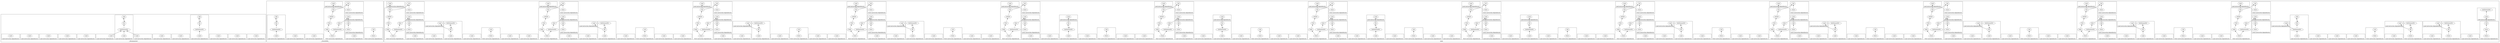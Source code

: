 strict digraph {
rankdir=BT
subgraph {
subgraph {
_Z9summarizev_2 [label="Load" comment="  %0 = load i32, ptr @iterations, align 4, !dbg !422, !tbaa !423"]
_Z9summarizev_2 -> {
}
cluster=true
label="Load instruction dependencies"
}
subgraph {
_Z9summarizev_8 [label="Load" comment="  %1 = load i32, ptr @current_test, align 4, !dbg !430, !tbaa !423"]
_Z9summarizev_8 -> {
}
cluster=true
label="Load instruction dependencies"
}
subgraph {
_Z9summarizev_16 [label="Load" comment="  %2 = load i32, ptr @current_test, align 4, !dbg !435, !tbaa !423"]
_Z9summarizev_16 -> {
}
cluster=true
label="Load instruction dependencies"
}
subgraph {
_Z9summarizev_22 [label="Load" comment="  %3 = load double, ptr %arrayidx, align 8, !dbg !440, !tbaa !441"]
_Z9summarizev_22 -> {
_Z9summarizev_21
}
_Z9summarizev_21 [label="GetElementPtr" comment="  %arrayidx = getelementptr inbounds [20 x double], ptr @result_times, i64 0, i64 %indvars.iv, !dbg !440"]
_Z9summarizev_21 -> {
_Z9summarizev_19
}
_Z9summarizev_19 [label="Phi" comment="  %indvars.iv = phi i64 [ %indvars.iv.next, %for.body ], [ 0, %entry ]"]
_Z9summarizev_19 -> {
_Z9summarizev_31
}
_Z9summarizev_31 [label="Add" comment="  %indvars.iv.next = add nuw nsw i64 %indvars.iv, 1, !dbg !446"]
_Z9summarizev_31 -> {
_Z9summarizev_19
}
_Z9summarizev_19 [label="Phi" comment="  %indvars.iv = phi i64 [ %indvars.iv.next, %for.body ], [ 0, %entry ]"]
_Z9summarizev_19 -> {
// Cycle
}
cluster=true
label="Load instruction dependencies"
}
subgraph {
_Z9summarizev_26 [label="Load" comment="  %4 = load double, ptr @result_times, align 16, !dbg !444, !tbaa !441"]
_Z9summarizev_26 -> {
}
cluster=true
label="Load instruction dependencies"
}
subgraph {
_Z9summarizev_33 [label="Load" comment="  %6 = load i32, ptr @current_test, align 4, !dbg !430, !tbaa !423"]
_Z9summarizev_33 -> {
}
cluster=true
label="Load instruction dependencies"
}
subgraph {
_Z9summarizev_48 [label="Load" comment="  %8 = load double, ptr %arrayidx16, align 8, !dbg !451, !tbaa !441"]
_Z9summarizev_48 -> {
_Z9summarizev_47
}
_Z9summarizev_47 [label="GetElementPtr" comment="  %arrayidx16 = getelementptr inbounds [20 x double], ptr @result_times, i64 0, i64 %indvars.iv86, !dbg !451"]
_Z9summarizev_47 -> {
_Z9summarizev_37
}
_Z9summarizev_37 [label="Phi" comment="  %indvars.iv86 = phi i64 [ %indvars.iv.next87, %for.body14 ], [ 0, %for.cond12.preheader ]"]
_Z9summarizev_37 -> {
_Z9summarizev_65
}
_Z9summarizev_65 [label="Add" comment="  %indvars.iv.next87 = add nuw nsw i64 %indvars.iv86, 1, !dbg !465"]
_Z9summarizev_65 -> {
_Z9summarizev_37
}
_Z9summarizev_37 [label="Phi" comment="  %indvars.iv86 = phi i64 [ %indvars.iv.next87, %for.body14 ], [ 0, %for.cond12.preheader ]"]
_Z9summarizev_37 -> {
// Cycle
}
cluster=true
label="Load instruction dependencies"
}
subgraph {
_Z9summarizev_54 [label="Load" comment="  %9 = load double, ptr %arrayidx16, align 8, !dbg !456, !tbaa !441"]
_Z9summarizev_54 -> {
_Z9summarizev_47
}
_Z9summarizev_47 [label="GetElementPtr" comment="  %arrayidx16 = getelementptr inbounds [20 x double], ptr @result_times, i64 0, i64 %indvars.iv86, !dbg !451"]
_Z9summarizev_47 -> {
_Z9summarizev_37
}
_Z9summarizev_37 [label="Phi" comment="  %indvars.iv86 = phi i64 [ %indvars.iv.next87, %for.body14 ], [ 0, %for.cond12.preheader ]"]
_Z9summarizev_37 -> {
_Z9summarizev_65
}
_Z9summarizev_65 [label="Add" comment="  %indvars.iv.next87 = add nuw nsw i64 %indvars.iv86, 1, !dbg !465"]
_Z9summarizev_65 -> {
_Z9summarizev_37
}
_Z9summarizev_37 [label="Phi" comment="  %indvars.iv86 = phi i64 [ %indvars.iv.next87, %for.body14 ], [ 0, %for.cond12.preheader ]"]
_Z9summarizev_37 -> {
// Cycle
}
cluster=true
label="Load instruction dependencies"
}
subgraph {
_Z9summarizev_59 [label="Load" comment="  %10 = load double, ptr %arrayidx16, align 8, !dbg !460, !tbaa !441"]
_Z9summarizev_59 -> {
_Z9summarizev_47
}
_Z9summarizev_47 [label="GetElementPtr" comment="  %arrayidx16 = getelementptr inbounds [20 x double], ptr @result_times, i64 0, i64 %indvars.iv86, !dbg !451"]
_Z9summarizev_47 -> {
_Z9summarizev_37
}
_Z9summarizev_37 [label="Phi" comment="  %indvars.iv86 = phi i64 [ %indvars.iv.next87, %for.body14 ], [ 0, %for.cond12.preheader ]"]
_Z9summarizev_37 -> {
_Z9summarizev_65
}
_Z9summarizev_65 [label="Add" comment="  %indvars.iv.next87 = add nuw nsw i64 %indvars.iv86, 1, !dbg !465"]
_Z9summarizev_65 -> {
_Z9summarizev_37
}
_Z9summarizev_37 [label="Phi" comment="  %indvars.iv86 = phi i64 [ %indvars.iv.next87, %for.body14 ], [ 0, %for.cond12.preheader ]"]
_Z9summarizev_37 -> {
// Cycle
}
cluster=true
label="Load instruction dependencies"
}
subgraph {
_Z9summarizev_60 [label="Load" comment="  %11 = load double, ptr @result_times, align 16, !dbg !461, !tbaa !441"]
_Z9summarizev_60 -> {
}
cluster=true
label="Load instruction dependencies"
}
subgraph {
_Z9summarizev_67 [label="Load" comment="  %12 = load i32, ptr @current_test, align 4, !dbg !435, !tbaa !423"]
_Z9summarizev_67 -> {
}
cluster=true
label="Load instruction dependencies"
}
subgraph {
_Z9summarizev_82 [label="Load" comment="  %15 = load i32, ptr @current_test, align 4, !dbg !470, !tbaa !423"]
_Z9summarizev_82 -> {
}
cluster=true
label="Load instruction dependencies"
}
subgraph {
_Z9summarizev_87 [label="Load" comment="  %16 = load i32, ptr @current_test, align 4, !dbg !471, !tbaa !423"]
_Z9summarizev_87 -> {
}
cluster=true
label="Load instruction dependencies"
}
subgraph {
_Z9summarizev_94 [label="Load" comment="  %17 = load i32, ptr @current_test, align 4, !dbg !474, !tbaa !423"]
_Z9summarizev_94 -> {
}
cluster=true
label="Load instruction dependencies"
}
cluster=true
label="_Z9summarizev"
}
subgraph {
cluster=true
label="printf"
}
subgraph {
cluster=true
label="log"
}
subgraph {
cluster=true
label="exp"
}
subgraph {
subgraph {
_Z5test0PdS__3 [label="Store" comment="  store i64 %call.i, ptr @start_time, align 8, !dbg !430, !tbaa !431"]
_Z5test0PdS__3 -> {
_Z5test0PdS__2
}
_Z5test0PdS__2 [label="Call" comment="  %call.i = tail call i64 @clock() #9, !dbg !424"]
_Z5test0PdS__2 -> {
}
cluster=true
label="Store instruction dependencies"
}
subgraph {
_Z5test0PdS__5 [label="Load" comment="  %0 = load i32, ptr @iterations, align 4, !dbg !436, !tbaa !437"]
_Z5test0PdS__5 -> {
}
cluster=true
label="Load instruction dependencies"
}
subgraph {
_Z5test0PdS__21 [label="Store" comment="  store i64 %call.i16, ptr @end_time, align 8, !dbg !449, !tbaa !431"]
_Z5test0PdS__21 -> {
_Z5test0PdS__20
}
_Z5test0PdS__20 [label="Call" comment="  %call.i16 = tail call i64 @clock() #9, !dbg !444"]
_Z5test0PdS__20 -> {
}
cluster=true
label="Store instruction dependencies"
}
subgraph {
_Z5test0PdS__22 [label="Load" comment="  %1 = load i64, ptr @start_time, align 8, !dbg !450, !tbaa !431"]
_Z5test0PdS__22 -> {
}
cluster=true
label="Load instruction dependencies"
}
subgraph {
_Z5test0PdS__27 [label="Load" comment="  %2 = load i32, ptr @current_test, align 4, !dbg !455, !tbaa !437"]
_Z5test0PdS__27 -> {
}
cluster=true
label="Load instruction dependencies"
}
subgraph {
_Z5test0PdS__29 [label="Store" comment="  store i32 %inc8, ptr @current_test, align 4, !dbg !455, !tbaa !437"]
_Z5test0PdS__29 -> {
_Z5test0PdS__28
}
_Z5test0PdS__28 [label="Add" comment="  %inc8 = add nsw i32 %2, 1, !dbg !455"]
_Z5test0PdS__28 -> {
_Z5test0PdS__27
}
_Z5test0PdS__27 [label="Load" comment="  %2 = load i32, ptr @current_test, align 4, !dbg !455, !tbaa !437"]
_Z5test0PdS__27 -> {
}
cluster=true
label="Store instruction dependencies"
}
subgraph {
_Z5test0PdS__32 [label="Store" comment="  store double %add.i, ptr %arrayidx10, align 8, !dbg !457, !tbaa !458"]
_Z5test0PdS__32 -> {
_Z5test0PdS__26
_Z5test0PdS__31
}
_Z5test0PdS__26 [label="FAdd" comment="  %add.i = fadd double %div.i, 0x3E80000000000000, !dbg !454"]
_Z5test0PdS__26 -> {
_Z5test0PdS__25
}
_Z5test0PdS__25 [label="FDiv" comment="  %div.i = fdiv double %conv.i, 1.000000e+06, !dbg !453"]
_Z5test0PdS__25 -> {
_Z5test0PdS__24
}
_Z5test0PdS__24 [label="SIToFP" comment="  %conv.i = sitofp i64 %sub.i to double, !dbg !452"]
_Z5test0PdS__24 -> {
_Z5test0PdS__23
}
_Z5test0PdS__23 [label="Sub" comment="  %sub.i = sub nsw i64 %call.i16, %1, !dbg !451"]
_Z5test0PdS__23 -> {
_Z5test0PdS__20
_Z5test0PdS__22
}
_Z5test0PdS__20 [label="Call" comment="  %call.i16 = tail call i64 @clock() #9, !dbg !444"]
_Z5test0PdS__20 -> {
}
_Z5test0PdS__22 [label="Load" comment="  %1 = load i64, ptr @start_time, align 8, !dbg !450, !tbaa !431"]
_Z5test0PdS__22 -> {
}
_Z5test0PdS__31 [label="GetElementPtr" comment="  %arrayidx10 = getelementptr inbounds [20 x double], ptr @result_times, i64 0, i64 %idxprom9, !dbg !456"]
_Z5test0PdS__31 -> {
_Z5test0PdS__30
}
_Z5test0PdS__30 [label="SExt" comment="  %idxprom9 = sext i32 %2 to i64, !dbg !456"]
_Z5test0PdS__30 -> {
_Z5test0PdS__27
}
_Z5test0PdS__27 [label="Load" comment="  %2 = load i32, ptr @current_test, align 4, !dbg !455, !tbaa !437"]
_Z5test0PdS__27 -> {
}
cluster=true
label="Store instruction dependencies"
}
subgraph {
_Z5test0PdS__38 [label="Load" comment="  %3 = load i32, ptr @current_test, align 4, !dbg !471, !tbaa !437"]
_Z5test0PdS__38 -> {
}
cluster=true
label="Load instruction dependencies"
}
subgraph {
_Z5test0PdS__43 [label="Load" comment="  %4 = load i32, ptr @iterations, align 4, !dbg !436, !tbaa !437"]
_Z5test0PdS__43 -> {
}
cluster=true
label="Load instruction dependencies"
}
subgraph {
_Z5test0PdS__51 [label="Load" comment="  %5 = load double, ptr %arrayidx, align 8, !dbg !478, !tbaa !458"]
_Z5test0PdS__51 -> {
_Z5test0PdS__50
}
_Z5test0PdS__50 [label="GetElementPtr" comment="  %arrayidx = getelementptr inbounds double, ptr %first, i64 %indvars.iv, !dbg !478"]
_Z5test0PdS__50 -> {
_Z5test0PdS__46
}
_Z5test0PdS__46 [label="Phi" comment="  %indvars.iv = phi i64 [ %indvars.iv.next, %for.body4 ], [ 0, %for.cond1.preheader ]"]
_Z5test0PdS__46 -> {
_Z5test0PdS__54
}
_Z5test0PdS__54 [label="Add" comment="  %indvars.iv.next = add nuw nsw i64 %indvars.iv, 1, !dbg !481"]
_Z5test0PdS__54 -> {
_Z5test0PdS__46
}
_Z5test0PdS__46 [label="Phi" comment="  %indvars.iv = phi i64 [ %indvars.iv.next, %for.body4 ], [ 0, %for.cond1.preheader ]"]
_Z5test0PdS__46 -> {
// Cycle
}
cluster=true
label="Load instruction dependencies"
}
cluster=true
label="_Z5test0PdS_"
}
subgraph {
subgraph {
main_5 [label="Load" comment="  %0 = load ptr, ptr %arrayidx, align 8, !dbg !420, !tbaa !421"]
main_5 -> {
main_4
}
main_4 [label="GetElementPtr" comment="  %arrayidx = getelementptr inbounds ptr, ptr %argc, i64 1, !dbg !420"]
main_4 -> {
}
cluster=true
label="Load instruction dependencies"
}
subgraph {
main_9 [label="Store" comment="  store i32 %conv.i, ptr @iterations, align 4, !dbg !435, !tbaa !436"]
main_9 -> {
main_8
}
main_8 [label="Trunc" comment="  %conv.i = trunc i64 %call.i to i32, !dbg !434"]
main_8 -> {
main_7
}
main_7 [label="Call" comment="  %call.i = tail call i64 @strtol(ptr nocapture noundef nonnull %0, ptr noundef null, i32 noundef 10) #9, !dbg !434"]
main_7 -> {
main_5
}
main_5 [label="Load" comment="  %0 = load ptr, ptr %arrayidx, align 8, !dbg !420, !tbaa !421"]
main_5 -> {
main_4
}
main_4 [label="GetElementPtr" comment="  %arrayidx = getelementptr inbounds ptr, ptr %argc, i64 1, !dbg !420"]
main_4 -> {
}
cluster=true
label="Store instruction dependencies"
}
subgraph {
main_11 [label="Load" comment="  %1 = load ptr, ptr @dpb, align 8, !dbg !439, !tbaa !421"]
main_11 -> {
}
cluster=true
label="Load instruction dependencies"
}
subgraph {
main_12 [label="Load" comment="  %2 = load ptr, ptr @dpe, align 8, !dbg !440, !tbaa !421"]
main_12 -> {
}
cluster=true
label="Load instruction dependencies"
}
subgraph {
main_22 [label="Store" comment="  store double 3.000000e+00, ptr %first.addr.03.i, align 8, !dbg !455, !tbaa !456"]
main_22 -> {
main_18
}
main_18 [label="Phi" comment="  %first.addr.03.i = phi ptr [ %incdec.ptr.i, %while.body.i ], [ %1, %if.end ]"]
main_18 -> {
main_20
main_11
}
main_20 [label="GetElementPtr" comment="  %incdec.ptr.i = getelementptr inbounds double, ptr %first.addr.03.i, i64 1, !dbg !454"]
main_20 -> {
main_18
}
main_18 [label="Phi" comment="  %first.addr.03.i = phi ptr [ %incdec.ptr.i, %while.body.i ], [ %1, %if.end ]"]
main_18 -> {
// Cycle
}
main_11 [label="Load" comment="  %1 = load ptr, ptr @dpb, align 8, !dbg !439, !tbaa !421"]
main_11 -> {
}
cluster=true
label="Store instruction dependencies"
}
subgraph {
main_25 [label="Load" comment="  %3 = load ptr, ptr @Dpb, align 8, !dbg !462, !tbaa !421"]
main_25 -> {
}
cluster=true
label="Load instruction dependencies"
}
subgraph {
main_26 [label="Load" comment="  %4 = load ptr, ptr @Dpe, align 8, !dbg !463, !tbaa !421"]
main_26 -> {
}
cluster=true
label="Load instruction dependencies"
}
subgraph {
main_36 [label="Store" comment="  store double 3.000000e+00, ptr %first.addr.03.i70, align 8, !dbg !478, !tbaa.struct !479"]
main_36 -> {
main_32
}
main_32 [label="Phi" comment="  %first.addr.03.i70 = phi ptr [ %incdec.ptr.i71, %while.body.i73 ], [ %3, %_Z4fillIPddEvT_S1_T0_.exit ]"]
main_32 -> {
main_34
main_25
}
main_34 [label="GetElementPtr" comment="  %incdec.ptr.i71 = getelementptr inbounds %struct.Double, ptr %first.addr.03.i70, i64 1, !dbg !477"]
main_34 -> {
main_32
}
main_32 [label="Phi" comment="  %first.addr.03.i70 = phi ptr [ %incdec.ptr.i71, %while.body.i73 ], [ %3, %_Z4fillIPddEvT_S1_T0_.exit ]"]
main_32 -> {
// Cycle
}
main_25 [label="Load" comment="  %3 = load ptr, ptr @Dpb, align 8, !dbg !462, !tbaa !421"]
main_25 -> {
}
cluster=true
label="Store instruction dependencies"
}
subgraph {
main_39 [label="Load" comment="  %5 = load ptr, ptr @dpb, align 8, !dbg !482, !tbaa !421"]
main_39 -> {
}
cluster=true
label="Load instruction dependencies"
}
subgraph {
main_40 [label="Load" comment="  %6 = load ptr, ptr @dpe, align 8, !dbg !483, !tbaa !421"]
main_40 -> {
}
cluster=true
label="Load instruction dependencies"
}
subgraph {
main_44 [label="Store" comment="  store i64 %call.i.i, ptr @start_time, align 8, !dbg !505, !tbaa !506"]
main_44 -> {
main_43
}
main_43 [label="Call" comment="  %call.i.i = tail call i64 @clock() #9, !dbg !499"]
main_43 -> {
}
cluster=true
label="Store instruction dependencies"
}
subgraph {
main_46 [label="Load" comment="  %7 = load i32, ptr @iterations, align 4, !dbg !509, !tbaa !436"]
main_46 -> {
}
cluster=true
label="Load instruction dependencies"
}
subgraph {
main_65 [label="Load" comment="  %8 = load i32, ptr @current_test, align 4, !dbg !525, !tbaa !436"]
main_65 -> {
}
cluster=true
label="Load instruction dependencies"
}
subgraph {
main_70 [label="Load" comment="  %9 = load i32, ptr @iterations, align 4, !dbg !509, !tbaa !436"]
main_70 -> {
}
cluster=true
label="Load instruction dependencies"
}
subgraph {
main_78 [label="Load" comment="  %10 = load double, ptr %arrayidx.i, align 8, !dbg !530, !tbaa !456"]
main_78 -> {
main_77
}
main_77 [label="GetElementPtr" comment="  %arrayidx.i = getelementptr inbounds double, ptr %5, i64 %indvars.iv.i, !dbg !530"]
main_77 -> {
main_39
main_73
}
main_39 [label="Load" comment="  %5 = load ptr, ptr @dpb, align 8, !dbg !482, !tbaa !421"]
main_39 -> {
}
main_73 [label="Phi" comment="  %indvars.iv.i = phi i64 [ %indvars.iv.next.i, %for.body4.i ], [ 0, %for.cond1.preheader.i ]"]
main_73 -> {
main_81
}
main_81 [label="Add" comment="  %indvars.iv.next.i = add nuw nsw i64 %indvars.iv.i, 1, !dbg !533"]
main_81 -> {
main_73
}
main_73 [label="Phi" comment="  %indvars.iv.i = phi i64 [ %indvars.iv.next.i, %for.body4.i ], [ 0, %for.cond1.preheader.i ]"]
main_73 -> {
// Cycle
}
cluster=true
label="Load instruction dependencies"
}
subgraph {
main_86 [label="Store" comment="  store i64 %call.i16.i, ptr @end_time, align 8, !dbg !542, !tbaa !506"]
main_86 -> {
main_85
}
main_85 [label="Call" comment="  %call.i16.i = tail call i64 @clock() #9, !dbg !537"]
main_85 -> {
}
cluster=true
label="Store instruction dependencies"
}
subgraph {
main_87 [label="Load" comment="  %11 = load i64, ptr @start_time, align 8, !dbg !543, !tbaa !506"]
main_87 -> {
}
cluster=true
label="Load instruction dependencies"
}
subgraph {
main_92 [label="Load" comment="  %12 = load i32, ptr @current_test, align 4, !dbg !548, !tbaa !436"]
main_92 -> {
}
cluster=true
label="Load instruction dependencies"
}
subgraph {
main_94 [label="Store" comment="  store i32 %inc8.i, ptr @current_test, align 4, !dbg !548, !tbaa !436"]
main_94 -> {
main_93
}
main_93 [label="Add" comment="  %inc8.i = add nsw i32 %12, 1, !dbg !548"]
main_93 -> {
main_92
}
main_92 [label="Load" comment="  %12 = load i32, ptr @current_test, align 4, !dbg !548, !tbaa !436"]
main_92 -> {
}
cluster=true
label="Store instruction dependencies"
}
subgraph {
main_97 [label="Store" comment="  store double %add.i.i, ptr %arrayidx10.i, align 8, !dbg !550, !tbaa !456"]
main_97 -> {
main_91
main_96
}
main_91 [label="FAdd" comment="  %add.i.i = fadd double %div.i.i, 0x3E80000000000000, !dbg !547"]
main_91 -> {
main_90
}
main_90 [label="FDiv" comment="  %div.i.i = fdiv double %conv.i.i, 1.000000e+06, !dbg !546"]
main_90 -> {
main_89
}
main_89 [label="SIToFP" comment="  %conv.i.i = sitofp i64 %sub.i.i to double, !dbg !545"]
main_89 -> {
main_88
}
main_88 [label="Sub" comment="  %sub.i.i = sub nsw i64 %call.i16.i, %11, !dbg !544"]
main_88 -> {
main_85
main_87
}
main_85 [label="Call" comment="  %call.i16.i = tail call i64 @clock() #9, !dbg !537"]
main_85 -> {
}
main_87 [label="Load" comment="  %11 = load i64, ptr @start_time, align 8, !dbg !543, !tbaa !506"]
main_87 -> {
}
main_96 [label="GetElementPtr" comment="  %arrayidx10.i = getelementptr inbounds [20 x double], ptr @result_times, i64 0, i64 %idxprom9.i, !dbg !549"]
main_96 -> {
main_95
}
main_95 [label="SExt" comment="  %idxprom9.i = sext i32 %12 to i64, !dbg !549"]
main_95 -> {
main_92
}
main_92 [label="Load" comment="  %12 = load i32, ptr @current_test, align 4, !dbg !548, !tbaa !436"]
main_92 -> {
}
cluster=true
label="Store instruction dependencies"
}
subgraph {
main_98 [label="Load" comment="  %13 = load ptr, ptr @dpb, align 8, !dbg !551, !tbaa !421"]
main_98 -> {
}
cluster=true
label="Load instruction dependencies"
}
subgraph {
main_99 [label="Load" comment="  %14 = load ptr, ptr @dpe, align 8, !dbg !552, !tbaa !421"]
main_99 -> {
}
cluster=true
label="Load instruction dependencies"
}
subgraph {
main_100 [label="Load" comment="  %15 = load double, ptr @d, align 8, !dbg !553, !tbaa !456"]
main_100 -> {
}
cluster=true
label="Load instruction dependencies"
}
subgraph {
main_105 [label="Store" comment="  store i64 %call.i.i74, ptr @start_time, align 8, !dbg !564, !tbaa !506"]
main_105 -> {
main_104
}
main_104 [label="Call" comment="  %call.i.i74 = tail call i64 @clock() #9, !dbg !562"]
main_104 -> {
}
cluster=true
label="Store instruction dependencies"
}
subgraph {
main_107 [label="Load" comment="  %16 = load i32, ptr @iterations, align 4, !dbg !565, !tbaa !436"]
main_107 -> {
}
cluster=true
label="Load instruction dependencies"
}
subgraph {
main_125 [label="Load" comment="  %17 = load double, ptr %first.addr.05.i.i, align 8, !dbg !591, !tbaa !456"]
main_125 -> {
main_118
}
main_118 [label="Phi" comment="  %first.addr.05.i.i = phi ptr [ %incdec.ptr.i.i, %while.body.i.i ], [ %13, %for.body.i ]"]
main_118 -> {
main_121
main_98
}
main_121 [label="GetElementPtr" comment="  %incdec.ptr.i.i = getelementptr inbounds double, ptr %first.addr.05.i.i, i64 1, !dbg !582"]
main_121 -> {
main_118
}
main_118 [label="Phi" comment="  %first.addr.05.i.i = phi ptr [ %incdec.ptr.i.i, %while.body.i.i ], [ %13, %for.body.i ]"]
main_118 -> {
// Cycle
}
main_98 [label="Load" comment="  %13 = load ptr, ptr @dpb, align 8, !dbg !551, !tbaa !421"]
main_98 -> {
}
cluster=true
label="Load instruction dependencies"
}
subgraph {
main_135 [label="Load" comment="  %18 = load i32, ptr @current_test, align 4, !dbg !600, !tbaa !436"]
main_135 -> {
}
cluster=true
label="Load instruction dependencies"
}
subgraph {
main_140 [label="Load" comment="  %19 = load i32, ptr @iterations, align 4, !dbg !565, !tbaa !436"]
main_140 -> {
}
cluster=true
label="Load instruction dependencies"
}
subgraph {
main_144 [label="Store" comment="  store i64 %call.i5.i, ptr @end_time, align 8, !dbg !607, !tbaa !506"]
main_144 -> {
main_143
}
main_143 [label="Call" comment="  %call.i5.i = tail call i64 @clock() #9, !dbg !605"]
main_143 -> {
}
cluster=true
label="Store instruction dependencies"
}
subgraph {
main_145 [label="Load" comment="  %20 = load i64, ptr @start_time, align 8, !dbg !608, !tbaa !506"]
main_145 -> {
}
cluster=true
label="Load instruction dependencies"
}
subgraph {
main_150 [label="Load" comment="  %21 = load i32, ptr @current_test, align 4, !dbg !613, !tbaa !436"]
main_150 -> {
}
cluster=true
label="Load instruction dependencies"
}
subgraph {
main_152 [label="Store" comment="  store i32 %inc2.i, ptr @current_test, align 4, !dbg !613, !tbaa !436"]
main_152 -> {
main_151
}
main_151 [label="Add" comment="  %inc2.i = add nsw i32 %21, 1, !dbg !613"]
main_151 -> {
main_150
}
main_150 [label="Load" comment="  %21 = load i32, ptr @current_test, align 4, !dbg !613, !tbaa !436"]
main_150 -> {
}
cluster=true
label="Store instruction dependencies"
}
subgraph {
main_155 [label="Store" comment="  store double %add.i.i82, ptr %arrayidx.i83, align 8, !dbg !615, !tbaa !456"]
main_155 -> {
main_149
main_154
}
main_149 [label="FAdd" comment="  %add.i.i82 = fadd double %div.i.i81, 0x3E80000000000000, !dbg !612"]
main_149 -> {
main_148
}
main_148 [label="FDiv" comment="  %div.i.i81 = fdiv double %conv.i.i80, 1.000000e+06, !dbg !611"]
main_148 -> {
main_147
}
main_147 [label="SIToFP" comment="  %conv.i.i80 = sitofp i64 %sub.i.i79 to double, !dbg !610"]
main_147 -> {
main_146
}
main_146 [label="Sub" comment="  %sub.i.i79 = sub nsw i64 %call.i5.i, %20, !dbg !609"]
main_146 -> {
main_143
main_145
}
main_143 [label="Call" comment="  %call.i5.i = tail call i64 @clock() #9, !dbg !605"]
main_143 -> {
}
main_145 [label="Load" comment="  %20 = load i64, ptr @start_time, align 8, !dbg !608, !tbaa !506"]
main_145 -> {
}
main_154 [label="GetElementPtr" comment="  %arrayidx.i83 = getelementptr inbounds [20 x double], ptr @result_times, i64 0, i64 %idxprom.i, !dbg !614"]
main_154 -> {
main_153
}
main_153 [label="SExt" comment="  %idxprom.i = sext i32 %21 to i64, !dbg !614"]
main_153 -> {
main_150
}
main_150 [label="Load" comment="  %21 = load i32, ptr @current_test, align 4, !dbg !613, !tbaa !436"]
main_150 -> {
}
cluster=true
label="Store instruction dependencies"
}
subgraph {
main_156 [label="Load" comment="  %22 = load ptr, ptr @Dpb, align 8, !dbg !616, !tbaa !421"]
main_156 -> {
}
cluster=true
label="Load instruction dependencies"
}
subgraph {
main_157 [label="Load" comment="  %23 = load ptr, ptr @Dpe, align 8, !dbg !617, !tbaa !421"]
main_157 -> {
}
cluster=true
label="Load instruction dependencies"
}
subgraph {
main_158 [label="Load" comment="  %agg.tmp1.sroa.0.0.copyload = load double, ptr @D, align 8, !dbg !618, !tbaa.struct !479"]
main_158 -> {
}
cluster=true
label="Load instruction dependencies"
}
subgraph {
main_163 [label="Store" comment="  store i64 %call.i.i84, ptr @start_time, align 8, !dbg !629, !tbaa !506"]
main_163 -> {
main_162
}
main_162 [label="Call" comment="  %call.i.i84 = tail call i64 @clock() #9, !dbg !627"]
main_162 -> {
}
cluster=true
label="Store instruction dependencies"
}
subgraph {
main_165 [label="Load" comment="  %24 = load i32, ptr @iterations, align 4, !dbg !630, !tbaa !436"]
main_165 -> {
}
cluster=true
label="Load instruction dependencies"
}
subgraph {
main_186 [label="Load" comment="  %25 = load double, ptr %first.addr.06.i.i, align 8, !dbg !663, !tbaa !664"]
main_186 -> {
main_176
}
main_176 [label="Phi" comment="  %first.addr.06.i.i = phi ptr [ %incdec.ptr.i.i87, %while.body.i.i89 ], [ %22, %for.body.i86 ]"]
main_176 -> {
main_180
main_156
}
main_180 [label="GetElementPtr" comment="  %incdec.ptr.i.i87 = getelementptr inbounds %struct.Double, ptr %first.addr.06.i.i, i64 1, !dbg !647"]
main_180 -> {
main_176
}
main_176 [label="Phi" comment="  %first.addr.06.i.i = phi ptr [ %incdec.ptr.i.i87, %while.body.i.i89 ], [ %22, %for.body.i86 ]"]
main_176 -> {
// Cycle
}
main_156 [label="Load" comment="  %22 = load ptr, ptr @Dpb, align 8, !dbg !616, !tbaa !421"]
main_156 -> {
}
cluster=true
label="Load instruction dependencies"
}
subgraph {
main_195 [label="Load" comment="  %26 = load i32, ptr @current_test, align 4, !dbg !674, !tbaa !436"]
main_195 -> {
}
cluster=true
label="Load instruction dependencies"
}
subgraph {
main_200 [label="Load" comment="  %27 = load i32, ptr @iterations, align 4, !dbg !630, !tbaa !436"]
main_200 -> {
}
cluster=true
label="Load instruction dependencies"
}
subgraph {
main_204 [label="Store" comment="  store i64 %call.i8.i, ptr @end_time, align 8, !dbg !681, !tbaa !506"]
main_204 -> {
main_203
}
main_203 [label="Call" comment="  %call.i8.i = tail call i64 @clock() #9, !dbg !679"]
main_203 -> {
}
cluster=true
label="Store instruction dependencies"
}
subgraph {
main_205 [label="Load" comment="  %28 = load i64, ptr @start_time, align 8, !dbg !682, !tbaa !506"]
main_205 -> {
}
cluster=true
label="Load instruction dependencies"
}
subgraph {
main_210 [label="Load" comment="  %29 = load i32, ptr @current_test, align 4, !dbg !687, !tbaa !436"]
main_210 -> {
}
cluster=true
label="Load instruction dependencies"
}
subgraph {
main_212 [label="Store" comment="  store i32 %inc5.i, ptr @current_test, align 4, !dbg !687, !tbaa !436"]
main_212 -> {
main_211
}
main_211 [label="Add" comment="  %inc5.i = add nsw i32 %29, 1, !dbg !687"]
main_211 -> {
main_210
}
main_210 [label="Load" comment="  %29 = load i32, ptr @current_test, align 4, !dbg !687, !tbaa !436"]
main_210 -> {
}
cluster=true
label="Store instruction dependencies"
}
subgraph {
main_215 [label="Store" comment="  store double %add.i.i99, ptr %arrayidx.i101, align 8, !dbg !689, !tbaa !456"]
main_215 -> {
main_209
main_214
}
main_209 [label="FAdd" comment="  %add.i.i99 = fadd double %div.i.i98, 0x3E80000000000000, !dbg !686"]
main_209 -> {
main_208
}
main_208 [label="FDiv" comment="  %div.i.i98 = fdiv double %conv.i.i97, 1.000000e+06, !dbg !685"]
main_208 -> {
main_207
}
main_207 [label="SIToFP" comment="  %conv.i.i97 = sitofp i64 %sub.i.i96 to double, !dbg !684"]
main_207 -> {
main_206
}
main_206 [label="Sub" comment="  %sub.i.i96 = sub nsw i64 %call.i8.i, %28, !dbg !683"]
main_206 -> {
main_203
main_205
}
main_203 [label="Call" comment="  %call.i8.i = tail call i64 @clock() #9, !dbg !679"]
main_203 -> {
}
main_205 [label="Load" comment="  %28 = load i64, ptr @start_time, align 8, !dbg !682, !tbaa !506"]
main_205 -> {
}
main_214 [label="GetElementPtr" comment="  %arrayidx.i101 = getelementptr inbounds [20 x double], ptr @result_times, i64 0, i64 %idxprom.i100, !dbg !688"]
main_214 -> {
main_213
}
main_213 [label="SExt" comment="  %idxprom.i100 = sext i32 %29 to i64, !dbg !688"]
main_213 -> {
main_210
}
main_210 [label="Load" comment="  %29 = load i32, ptr @current_test, align 4, !dbg !687, !tbaa !436"]
main_210 -> {
}
cluster=true
label="Store instruction dependencies"
}
subgraph {
main_216 [label="Load" comment="  %agg.tmp3.sroa.0.0.copyload = load ptr, ptr @dPb, align 8, !dbg !690, !tbaa.struct !691"]
main_216 -> {
}
cluster=true
label="Load instruction dependencies"
}
subgraph {
main_217 [label="Load" comment="  %agg.tmp4.sroa.0.0.copyload = load ptr, ptr @dPe, align 8, !dbg !692, !tbaa.struct !691"]
main_217 -> {
}
cluster=true
label="Load instruction dependencies"
}
subgraph {
main_218 [label="Load" comment="  %30 = load double, ptr @d, align 8, !dbg !693, !tbaa !456"]
main_218 -> {
}
cluster=true
label="Load instruction dependencies"
}
subgraph {
main_223 [label="Store" comment="  store i64 %call.i.i102, ptr @start_time, align 8, !dbg !708, !tbaa !506"]
main_223 -> {
main_222
}
main_222 [label="Call" comment="  %call.i.i102 = tail call i64 @clock() #9, !dbg !706"]
main_222 -> {
}
cluster=true
label="Store instruction dependencies"
}
subgraph {
main_225 [label="Load" comment="  %31 = load i32, ptr @iterations, align 4, !dbg !709, !tbaa !436"]
main_225 -> {
}
cluster=true
label="Load instruction dependencies"
}
subgraph {
main_251 [label="Load" comment="  %32 = load double, ptr %first.sroa.0.09.i.i, align 8, !dbg !758, !tbaa !456"]
main_251 -> {
main_240
}
main_240 [label="Phi" comment="  %first.sroa.0.09.i.i = phi ptr [ %incdec.ptr.i.i.i.i, %while.body.i.i106 ], [ %agg.tmp3.sroa.0.0.copyload, %for.body.i104 ]"]
main_240 -> {
main_247
main_216
}
main_247 [label="GetElementPtr" comment="  %incdec.ptr.i.i.i.i = getelementptr inbounds double, ptr %first.sroa.0.09.i.i, i64 1, !dbg !755"]
main_247 -> {
main_240
}
main_240 [label="Phi" comment="  %first.sroa.0.09.i.i = phi ptr [ %incdec.ptr.i.i.i.i, %while.body.i.i106 ], [ %agg.tmp3.sroa.0.0.copyload, %for.body.i104 ]"]
main_240 -> {
// Cycle
}
main_216 [label="Load" comment="  %agg.tmp3.sroa.0.0.copyload = load ptr, ptr @dPb, align 8, !dbg !690, !tbaa.struct !691"]
main_216 -> {
}
cluster=true
label="Load instruction dependencies"
}
subgraph {
main_265 [label="Load" comment="  %33 = load i32, ptr @current_test, align 4, !dbg !767, !tbaa !436"]
main_265 -> {
}
cluster=true
label="Load instruction dependencies"
}
subgraph {
main_270 [label="Load" comment="  %34 = load i32, ptr @iterations, align 4, !dbg !709, !tbaa !436"]
main_270 -> {
}
cluster=true
label="Load instruction dependencies"
}
subgraph {
main_274 [label="Store" comment="  store i64 %call.i9.i, ptr @end_time, align 8, !dbg !774, !tbaa !506"]
main_274 -> {
main_273
}
main_273 [label="Call" comment="  %call.i9.i = tail call i64 @clock() #9, !dbg !772"]
main_273 -> {
}
cluster=true
label="Store instruction dependencies"
}
subgraph {
main_275 [label="Load" comment="  %35 = load i64, ptr @start_time, align 8, !dbg !775, !tbaa !506"]
main_275 -> {
}
cluster=true
label="Load instruction dependencies"
}
subgraph {
main_280 [label="Load" comment="  %36 = load i32, ptr @current_test, align 4, !dbg !780, !tbaa !436"]
main_280 -> {
}
cluster=true
label="Load instruction dependencies"
}
subgraph {
main_282 [label="Store" comment="  store i32 %inc6.i117, ptr @current_test, align 4, !dbg !780, !tbaa !436"]
main_282 -> {
main_281
}
main_281 [label="Add" comment="  %inc6.i117 = add nsw i32 %36, 1, !dbg !780"]
main_281 -> {
main_280
}
main_280 [label="Load" comment="  %36 = load i32, ptr @current_test, align 4, !dbg !780, !tbaa !436"]
main_280 -> {
}
cluster=true
label="Store instruction dependencies"
}
subgraph {
main_285 [label="Store" comment="  store double %add.i.i116, ptr %arrayidx.i119, align 8, !dbg !782, !tbaa !456"]
main_285 -> {
main_279
main_284
}
main_279 [label="FAdd" comment="  %add.i.i116 = fadd double %div.i.i115, 0x3E80000000000000, !dbg !779"]
main_279 -> {
main_278
}
main_278 [label="FDiv" comment="  %div.i.i115 = fdiv double %conv.i.i114, 1.000000e+06, !dbg !778"]
main_278 -> {
main_277
}
main_277 [label="SIToFP" comment="  %conv.i.i114 = sitofp i64 %sub.i.i113 to double, !dbg !777"]
main_277 -> {
main_276
}
main_276 [label="Sub" comment="  %sub.i.i113 = sub nsw i64 %call.i9.i, %35, !dbg !776"]
main_276 -> {
main_273
main_275
}
main_273 [label="Call" comment="  %call.i9.i = tail call i64 @clock() #9, !dbg !772"]
main_273 -> {
}
main_275 [label="Load" comment="  %35 = load i64, ptr @start_time, align 8, !dbg !775, !tbaa !506"]
main_275 -> {
}
main_284 [label="GetElementPtr" comment="  %arrayidx.i119 = getelementptr inbounds [20 x double], ptr @result_times, i64 0, i64 %idxprom.i118, !dbg !781"]
main_284 -> {
main_283
}
main_283 [label="SExt" comment="  %idxprom.i118 = sext i32 %36 to i64, !dbg !781"]
main_283 -> {
main_280
}
main_280 [label="Load" comment="  %36 = load i32, ptr @current_test, align 4, !dbg !780, !tbaa !436"]
main_280 -> {
}
cluster=true
label="Store instruction dependencies"
}
subgraph {
main_286 [label="Load" comment="  %agg.tmp7.sroa.0.0.copyload = load ptr, ptr @DPb, align 8, !dbg !783, !tbaa.struct !691"]
main_286 -> {
}
cluster=true
label="Load instruction dependencies"
}
subgraph {
main_287 [label="Load" comment="  %agg.tmp8.sroa.0.0.copyload = load ptr, ptr @DPe, align 8, !dbg !784, !tbaa.struct !691"]
main_287 -> {
}
cluster=true
label="Load instruction dependencies"
}
subgraph {
main_288 [label="Load" comment="  %agg.tmp9.sroa.0.0.copyload = load double, ptr @D, align 8, !dbg !785, !tbaa.struct !479"]
main_288 -> {
}
cluster=true
label="Load instruction dependencies"
}
subgraph {
main_293 [label="Store" comment="  store i64 %call.i.i120, ptr @start_time, align 8, !dbg !800, !tbaa !506"]
main_293 -> {
main_292
}
main_292 [label="Call" comment="  %call.i.i120 = tail call i64 @clock() #9, !dbg !798"]
main_292 -> {
}
cluster=true
label="Store instruction dependencies"
}
subgraph {
main_295 [label="Load" comment="  %37 = load i32, ptr @iterations, align 4, !dbg !801, !tbaa !436"]
main_295 -> {
}
cluster=true
label="Load instruction dependencies"
}
subgraph {
main_324 [label="Load" comment="  %38 = load double, ptr %first.sroa.0.012.i.i, align 8, !dbg !852, !tbaa !664"]
main_324 -> {
main_310
}
main_310 [label="Phi" comment="  %first.sroa.0.012.i.i = phi ptr [ %incdec.ptr.i.i.i.i123, %while.body.i.i126 ], [ %agg.tmp7.sroa.0.0.copyload, %for.body.i122 ]"]
main_310 -> {
main_318
main_286
}
main_318 [label="GetElementPtr" comment="  %incdec.ptr.i.i.i.i123 = getelementptr inbounds %struct.Double, ptr %first.sroa.0.012.i.i, i64 1, !dbg !847"]
main_318 -> {
main_310
}
main_310 [label="Phi" comment="  %first.sroa.0.012.i.i = phi ptr [ %incdec.ptr.i.i.i.i123, %while.body.i.i126 ], [ %agg.tmp7.sroa.0.0.copyload, %for.body.i122 ]"]
main_310 -> {
// Cycle
}
main_286 [label="Load" comment="  %agg.tmp7.sroa.0.0.copyload = load ptr, ptr @DPb, align 8, !dbg !783, !tbaa.struct !691"]
main_286 -> {
}
cluster=true
label="Load instruction dependencies"
}
subgraph {
main_337 [label="Load" comment="  %39 = load i32, ptr @current_test, align 4, !dbg !861, !tbaa !436"]
main_337 -> {
}
cluster=true
label="Load instruction dependencies"
}
subgraph {
main_342 [label="Load" comment="  %40 = load i32, ptr @iterations, align 4, !dbg !801, !tbaa !436"]
main_342 -> {
}
cluster=true
label="Load instruction dependencies"
}
subgraph {
main_346 [label="Store" comment="  store i64 %call.i14.i, ptr @end_time, align 8, !dbg !868, !tbaa !506"]
main_346 -> {
main_345
}
main_345 [label="Call" comment="  %call.i14.i = tail call i64 @clock() #9, !dbg !866"]
main_345 -> {
}
cluster=true
label="Store instruction dependencies"
}
subgraph {
main_347 [label="Load" comment="  %41 = load i64, ptr @start_time, align 8, !dbg !869, !tbaa !506"]
main_347 -> {
}
cluster=true
label="Load instruction dependencies"
}
subgraph {
main_352 [label="Load" comment="  %42 = load i32, ptr @current_test, align 4, !dbg !874, !tbaa !436"]
main_352 -> {
}
cluster=true
label="Load instruction dependencies"
}
subgraph {
main_354 [label="Store" comment="  store i32 %inc11.i, ptr @current_test, align 4, !dbg !874, !tbaa !436"]
main_354 -> {
main_353
}
main_353 [label="Add" comment="  %inc11.i = add nsw i32 %42, 1, !dbg !874"]
main_353 -> {
main_352
}
main_352 [label="Load" comment="  %42 = load i32, ptr @current_test, align 4, !dbg !874, !tbaa !436"]
main_352 -> {
}
cluster=true
label="Store instruction dependencies"
}
subgraph {
main_357 [label="Store" comment="  store double %add.i.i135, ptr %arrayidx.i137, align 8, !dbg !876, !tbaa !456"]
main_357 -> {
main_351
main_356
}
main_351 [label="FAdd" comment="  %add.i.i135 = fadd double %div.i.i134, 0x3E80000000000000, !dbg !873"]
main_351 -> {
main_350
}
main_350 [label="FDiv" comment="  %div.i.i134 = fdiv double %conv.i.i133, 1.000000e+06, !dbg !872"]
main_350 -> {
main_349
}
main_349 [label="SIToFP" comment="  %conv.i.i133 = sitofp i64 %sub.i.i132 to double, !dbg !871"]
main_349 -> {
main_348
}
main_348 [label="Sub" comment="  %sub.i.i132 = sub nsw i64 %call.i14.i, %41, !dbg !870"]
main_348 -> {
main_345
main_347
}
main_345 [label="Call" comment="  %call.i14.i = tail call i64 @clock() #9, !dbg !866"]
main_345 -> {
}
main_347 [label="Load" comment="  %41 = load i64, ptr @start_time, align 8, !dbg !869, !tbaa !506"]
main_347 -> {
}
main_356 [label="GetElementPtr" comment="  %arrayidx.i137 = getelementptr inbounds [20 x double], ptr @result_times, i64 0, i64 %idxprom.i136, !dbg !875"]
main_356 -> {
main_355
}
main_355 [label="SExt" comment="  %idxprom.i136 = sext i32 %42 to i64, !dbg !875"]
main_355 -> {
main_352
}
main_352 [label="Load" comment="  %42 = load i32, ptr @current_test, align 4, !dbg !874, !tbaa !436"]
main_352 -> {
}
cluster=true
label="Store instruction dependencies"
}
subgraph {
main_358 [label="Load" comment="  %agg.tmp13.sroa.0.0.copyload = load ptr, ptr @rdpb, align 8, !dbg !877, !tbaa.struct !691"]
main_358 -> {
}
cluster=true
label="Load instruction dependencies"
}
subgraph {
main_359 [label="Load" comment="  %agg.tmp14.sroa.0.0.copyload = load ptr, ptr @rdpe, align 8, !dbg !878, !tbaa.struct !691"]
main_359 -> {
}
cluster=true
label="Load instruction dependencies"
}
subgraph {
main_360 [label="Load" comment="  %43 = load double, ptr @d, align 8, !dbg !879, !tbaa !456"]
main_360 -> {
}
cluster=true
label="Load instruction dependencies"
}
subgraph {
main_365 [label="Store" comment="  store i64 %call.i.i138, ptr @start_time, align 8, !dbg !894, !tbaa !506"]
main_365 -> {
main_364
}
main_364 [label="Call" comment="  %call.i.i138 = tail call i64 @clock() #9, !dbg !892"]
main_364 -> {
}
cluster=true
label="Store instruction dependencies"
}
subgraph {
main_367 [label="Load" comment="  %44 = load i32, ptr @iterations, align 4, !dbg !895, !tbaa !436"]
main_367 -> {
}
cluster=true
label="Load instruction dependencies"
}
subgraph {
main_393 [label="Load" comment="  %45 = load double, ptr %incdec.ptr.i.i.i.i146, align 8, !dbg !944, !tbaa !456"]
main_393 -> {
main_389
}
main_389 [label="GetElementPtr" comment="  %incdec.ptr.i.i.i.i146 = getelementptr inbounds double, ptr %first.sroa.0.09.i.i144, i64 -1, !dbg !941"]
main_389 -> {
main_382
}
main_382 [label="Phi" comment="  %first.sroa.0.09.i.i144 = phi ptr [ %incdec.ptr.i.i.i.i146, %while.body.i.i149 ], [ %agg.tmp13.sroa.0.0.copyload, %for.body.i143 ]"]
main_382 -> {
main_389
main_358
}
main_389 [label="GetElementPtr" comment="  %incdec.ptr.i.i.i.i146 = getelementptr inbounds double, ptr %first.sroa.0.09.i.i144, i64 -1, !dbg !941"]
main_389 -> {
// Cycle
}
main_358 [label="Load" comment="  %agg.tmp13.sroa.0.0.copyload = load ptr, ptr @rdpb, align 8, !dbg !877, !tbaa.struct !691"]
main_358 -> {
}
cluster=true
label="Load instruction dependencies"
}
subgraph {
main_407 [label="Load" comment="  %46 = load i32, ptr @current_test, align 4, !dbg !953, !tbaa !436"]
main_407 -> {
}
cluster=true
label="Load instruction dependencies"
}
subgraph {
main_412 [label="Load" comment="  %47 = load i32, ptr @iterations, align 4, !dbg !895, !tbaa !436"]
main_412 -> {
}
cluster=true
label="Load instruction dependencies"
}
subgraph {
main_416 [label="Store" comment="  store i64 %call.i9.i157, ptr @end_time, align 8, !dbg !960, !tbaa !506"]
main_416 -> {
main_415
}
main_415 [label="Call" comment="  %call.i9.i157 = tail call i64 @clock() #9, !dbg !958"]
main_415 -> {
}
cluster=true
label="Store instruction dependencies"
}
subgraph {
main_417 [label="Load" comment="  %48 = load i64, ptr @start_time, align 8, !dbg !961, !tbaa !506"]
main_417 -> {
}
cluster=true
label="Load instruction dependencies"
}
subgraph {
main_422 [label="Load" comment="  %49 = load i32, ptr @current_test, align 4, !dbg !966, !tbaa !436"]
main_422 -> {
}
cluster=true
label="Load instruction dependencies"
}
subgraph {
main_424 [label="Store" comment="  store i32 %inc6.i162, ptr @current_test, align 4, !dbg !966, !tbaa !436"]
main_424 -> {
main_423
}
main_423 [label="Add" comment="  %inc6.i162 = add nsw i32 %49, 1, !dbg !966"]
main_423 -> {
main_422
}
main_422 [label="Load" comment="  %49 = load i32, ptr @current_test, align 4, !dbg !966, !tbaa !436"]
main_422 -> {
}
cluster=true
label="Store instruction dependencies"
}
subgraph {
main_427 [label="Store" comment="  store double %add.i.i161, ptr %arrayidx.i164, align 8, !dbg !968, !tbaa !456"]
main_427 -> {
main_421
main_426
}
main_421 [label="FAdd" comment="  %add.i.i161 = fadd double %div.i.i160, 0x3E80000000000000, !dbg !965"]
main_421 -> {
main_420
}
main_420 [label="FDiv" comment="  %div.i.i160 = fdiv double %conv.i.i159, 1.000000e+06, !dbg !964"]
main_420 -> {
main_419
}
main_419 [label="SIToFP" comment="  %conv.i.i159 = sitofp i64 %sub.i.i158 to double, !dbg !963"]
main_419 -> {
main_418
}
main_418 [label="Sub" comment="  %sub.i.i158 = sub nsw i64 %call.i9.i157, %48, !dbg !962"]
main_418 -> {
main_415
main_417
}
main_415 [label="Call" comment="  %call.i9.i157 = tail call i64 @clock() #9, !dbg !958"]
main_415 -> {
}
main_417 [label="Load" comment="  %48 = load i64, ptr @start_time, align 8, !dbg !961, !tbaa !506"]
main_417 -> {
}
main_426 [label="GetElementPtr" comment="  %arrayidx.i164 = getelementptr inbounds [20 x double], ptr @result_times, i64 0, i64 %idxprom.i163, !dbg !967"]
main_426 -> {
main_425
}
main_425 [label="SExt" comment="  %idxprom.i163 = sext i32 %49 to i64, !dbg !967"]
main_425 -> {
main_422
}
main_422 [label="Load" comment="  %49 = load i32, ptr @current_test, align 4, !dbg !966, !tbaa !436"]
main_422 -> {
}
cluster=true
label="Store instruction dependencies"
}
subgraph {
main_428 [label="Load" comment="  %agg.tmp17.sroa.0.0.copyload = load ptr, ptr @rDpb, align 8, !dbg !969, !tbaa.struct !691"]
main_428 -> {
}
cluster=true
label="Load instruction dependencies"
}
subgraph {
main_429 [label="Load" comment="  %agg.tmp18.sroa.0.0.copyload = load ptr, ptr @rDpe, align 8, !dbg !970, !tbaa.struct !691"]
main_429 -> {
}
cluster=true
label="Load instruction dependencies"
}
subgraph {
main_430 [label="Load" comment="  %agg.tmp19.sroa.0.0.copyload = load double, ptr @D, align 8, !dbg !971, !tbaa.struct !479"]
main_430 -> {
}
cluster=true
label="Load instruction dependencies"
}
subgraph {
main_435 [label="Store" comment="  store i64 %call.i.i165, ptr @start_time, align 8, !dbg !986, !tbaa !506"]
main_435 -> {
main_434
}
main_434 [label="Call" comment="  %call.i.i165 = tail call i64 @clock() #9, !dbg !984"]
main_434 -> {
}
cluster=true
label="Store instruction dependencies"
}
subgraph {
main_437 [label="Load" comment="  %50 = load i32, ptr @iterations, align 4, !dbg !987, !tbaa !436"]
main_437 -> {
}
cluster=true
label="Load instruction dependencies"
}
subgraph {
main_466 [label="Load" comment="  %51 = load double, ptr %incdec.ptr.i.i.i.i173, align 8, !dbg !1038, !tbaa !664"]
main_466 -> {
main_460
}
main_460 [label="GetElementPtr" comment="  %incdec.ptr.i.i.i.i173 = getelementptr inbounds %struct.Double, ptr %first.sroa.0.012.i.i171, i64 -1, !dbg !1033"]
main_460 -> {
main_452
}
main_452 [label="Phi" comment="  %first.sroa.0.012.i.i171 = phi ptr [ %incdec.ptr.i.i.i.i173, %while.body.i.i176 ], [ %agg.tmp17.sroa.0.0.copyload, %for.body.i170 ]"]
main_452 -> {
main_460
main_428
}
main_460 [label="GetElementPtr" comment="  %incdec.ptr.i.i.i.i173 = getelementptr inbounds %struct.Double, ptr %first.sroa.0.012.i.i171, i64 -1, !dbg !1033"]
main_460 -> {
// Cycle
}
main_428 [label="Load" comment="  %agg.tmp17.sroa.0.0.copyload = load ptr, ptr @rDpb, align 8, !dbg !969, !tbaa.struct !691"]
main_428 -> {
}
cluster=true
label="Load instruction dependencies"
}
subgraph {
main_479 [label="Load" comment="  %52 = load i32, ptr @current_test, align 4, !dbg !1047, !tbaa !436"]
main_479 -> {
}
cluster=true
label="Load instruction dependencies"
}
subgraph {
main_484 [label="Load" comment="  %53 = load i32, ptr @iterations, align 4, !dbg !987, !tbaa !436"]
main_484 -> {
}
cluster=true
label="Load instruction dependencies"
}
subgraph {
main_488 [label="Store" comment="  store i64 %call.i14.i184, ptr @end_time, align 8, !dbg !1054, !tbaa !506"]
main_488 -> {
main_487
}
main_487 [label="Call" comment="  %call.i14.i184 = tail call i64 @clock() #9, !dbg !1052"]
main_487 -> {
}
cluster=true
label="Store instruction dependencies"
}
subgraph {
main_489 [label="Load" comment="  %54 = load i64, ptr @start_time, align 8, !dbg !1055, !tbaa !506"]
main_489 -> {
}
cluster=true
label="Load instruction dependencies"
}
subgraph {
main_494 [label="Load" comment="  %55 = load i32, ptr @current_test, align 4, !dbg !1060, !tbaa !436"]
main_494 -> {
}
cluster=true
label="Load instruction dependencies"
}
subgraph {
main_496 [label="Store" comment="  store i32 %inc11.i189, ptr @current_test, align 4, !dbg !1060, !tbaa !436"]
main_496 -> {
main_495
}
main_495 [label="Add" comment="  %inc11.i189 = add nsw i32 %55, 1, !dbg !1060"]
main_495 -> {
main_494
}
main_494 [label="Load" comment="  %55 = load i32, ptr @current_test, align 4, !dbg !1060, !tbaa !436"]
main_494 -> {
}
cluster=true
label="Store instruction dependencies"
}
subgraph {
main_499 [label="Store" comment="  store double %add.i.i188, ptr %arrayidx.i191, align 8, !dbg !1062, !tbaa !456"]
main_499 -> {
main_493
main_498
}
main_493 [label="FAdd" comment="  %add.i.i188 = fadd double %div.i.i187, 0x3E80000000000000, !dbg !1059"]
main_493 -> {
main_492
}
main_492 [label="FDiv" comment="  %div.i.i187 = fdiv double %conv.i.i186, 1.000000e+06, !dbg !1058"]
main_492 -> {
main_491
}
main_491 [label="SIToFP" comment="  %conv.i.i186 = sitofp i64 %sub.i.i185 to double, !dbg !1057"]
main_491 -> {
main_490
}
main_490 [label="Sub" comment="  %sub.i.i185 = sub nsw i64 %call.i14.i184, %54, !dbg !1056"]
main_490 -> {
main_487
main_489
}
main_487 [label="Call" comment="  %call.i14.i184 = tail call i64 @clock() #9, !dbg !1052"]
main_487 -> {
}
main_489 [label="Load" comment="  %54 = load i64, ptr @start_time, align 8, !dbg !1055, !tbaa !506"]
main_489 -> {
}
main_498 [label="GetElementPtr" comment="  %arrayidx.i191 = getelementptr inbounds [20 x double], ptr @result_times, i64 0, i64 %idxprom.i190, !dbg !1061"]
main_498 -> {
main_497
}
main_497 [label="SExt" comment="  %idxprom.i190 = sext i32 %55 to i64, !dbg !1061"]
main_497 -> {
main_494
}
main_494 [label="Load" comment="  %55 = load i32, ptr @current_test, align 4, !dbg !1060, !tbaa !436"]
main_494 -> {
}
cluster=true
label="Store instruction dependencies"
}
subgraph {
main_500 [label="Load" comment="  %agg.tmp23.sroa.0.0.copyload = load ptr, ptr @rdPb, align 8, !dbg !1063, !tbaa.struct !691"]
main_500 -> {
}
cluster=true
label="Load instruction dependencies"
}
subgraph {
main_501 [label="Load" comment="  %agg.tmp24.sroa.0.0.copyload = load ptr, ptr @rdPe, align 8, !dbg !1064, !tbaa.struct !691"]
main_501 -> {
}
cluster=true
label="Load instruction dependencies"
}
subgraph {
main_502 [label="Load" comment="  %56 = load double, ptr @d, align 8, !dbg !1065, !tbaa !456"]
main_502 -> {
}
cluster=true
label="Load instruction dependencies"
}
subgraph {
main_507 [label="Store" comment="  store i64 %call.i.i192, ptr @start_time, align 8, !dbg !1080, !tbaa !506"]
main_507 -> {
main_506
}
main_506 [label="Call" comment="  %call.i.i192 = tail call i64 @clock() #9, !dbg !1078"]
main_506 -> {
}
cluster=true
label="Store instruction dependencies"
}
subgraph {
main_509 [label="Load" comment="  %57 = load i32, ptr @iterations, align 4, !dbg !1081, !tbaa !436"]
main_509 -> {
}
cluster=true
label="Load instruction dependencies"
}
subgraph {
main_539 [label="Load" comment="  %58 = load double, ptr %incdec.ptr.i.i.i.i.i, align 8, !dbg !1145, !tbaa !456"]
main_539 -> {
main_534
}
main_534 [label="GetElementPtr" comment="  %incdec.ptr.i.i.i.i.i = getelementptr inbounds double, ptr %first.sroa.0.012.i.i195, i64 -1, !dbg !1134"]
main_534 -> {
main_526
}
main_526 [label="Phi" comment="  %first.sroa.0.012.i.i195 = phi ptr [ %incdec.ptr.i.i.i.i.i, %while.body.i.i197 ], [ %agg.tmp23.sroa.0.0.copyload, %for.body.i194 ]"]
main_526 -> {
main_534
main_500
}
main_534 [label="GetElementPtr" comment="  %incdec.ptr.i.i.i.i.i = getelementptr inbounds double, ptr %first.sroa.0.012.i.i195, i64 -1, !dbg !1134"]
main_534 -> {
// Cycle
}
main_500 [label="Load" comment="  %agg.tmp23.sroa.0.0.copyload = load ptr, ptr @rdPb, align 8, !dbg !1063, !tbaa.struct !691"]
main_500 -> {
}
cluster=true
label="Load instruction dependencies"
}
subgraph {
main_555 [label="Load" comment="  %59 = load i32, ptr @current_test, align 4, !dbg !1154, !tbaa !436"]
main_555 -> {
}
cluster=true
label="Load instruction dependencies"
}
subgraph {
main_560 [label="Load" comment="  %60 = load i32, ptr @iterations, align 4, !dbg !1081, !tbaa !436"]
main_560 -> {
}
cluster=true
label="Load instruction dependencies"
}
subgraph {
main_564 [label="Store" comment="  store i64 %call.i13.i204, ptr @end_time, align 8, !dbg !1161, !tbaa !506"]
main_564 -> {
main_563
}
main_563 [label="Call" comment="  %call.i13.i204 = tail call i64 @clock() #9, !dbg !1159"]
main_563 -> {
}
cluster=true
label="Store instruction dependencies"
}
subgraph {
main_565 [label="Load" comment="  %61 = load i64, ptr @start_time, align 8, !dbg !1162, !tbaa !506"]
main_565 -> {
}
cluster=true
label="Load instruction dependencies"
}
subgraph {
main_570 [label="Load" comment="  %62 = load i32, ptr @current_test, align 4, !dbg !1167, !tbaa !436"]
main_570 -> {
}
cluster=true
label="Load instruction dependencies"
}
subgraph {
main_572 [label="Store" comment="  store i32 %inc10.i, ptr @current_test, align 4, !dbg !1167, !tbaa !436"]
main_572 -> {
main_571
}
main_571 [label="Add" comment="  %inc10.i = add nsw i32 %62, 1, !dbg !1167"]
main_571 -> {
main_570
}
main_570 [label="Load" comment="  %62 = load i32, ptr @current_test, align 4, !dbg !1167, !tbaa !436"]
main_570 -> {
}
cluster=true
label="Store instruction dependencies"
}
subgraph {
main_575 [label="Store" comment="  store double %add.i.i208, ptr %arrayidx.i210, align 8, !dbg !1169, !tbaa !456"]
main_575 -> {
main_569
main_574
}
main_569 [label="FAdd" comment="  %add.i.i208 = fadd double %div.i.i207, 0x3E80000000000000, !dbg !1166"]
main_569 -> {
main_568
}
main_568 [label="FDiv" comment="  %div.i.i207 = fdiv double %conv.i.i206, 1.000000e+06, !dbg !1165"]
main_568 -> {
main_567
}
main_567 [label="SIToFP" comment="  %conv.i.i206 = sitofp i64 %sub.i.i205 to double, !dbg !1164"]
main_567 -> {
main_566
}
main_566 [label="Sub" comment="  %sub.i.i205 = sub nsw i64 %call.i13.i204, %61, !dbg !1163"]
main_566 -> {
main_563
main_565
}
main_563 [label="Call" comment="  %call.i13.i204 = tail call i64 @clock() #9, !dbg !1159"]
main_563 -> {
}
main_565 [label="Load" comment="  %61 = load i64, ptr @start_time, align 8, !dbg !1162, !tbaa !506"]
main_565 -> {
}
main_574 [label="GetElementPtr" comment="  %arrayidx.i210 = getelementptr inbounds [20 x double], ptr @result_times, i64 0, i64 %idxprom.i209, !dbg !1168"]
main_574 -> {
main_573
}
main_573 [label="SExt" comment="  %idxprom.i209 = sext i32 %62 to i64, !dbg !1168"]
main_573 -> {
main_570
}
main_570 [label="Load" comment="  %62 = load i32, ptr @current_test, align 4, !dbg !1167, !tbaa !436"]
main_570 -> {
}
cluster=true
label="Store instruction dependencies"
}
subgraph {
main_576 [label="Load" comment="  %agg.tmp29.sroa.0.0.copyload = load ptr, ptr @rDPb, align 8, !dbg !1170, !tbaa.struct !691"]
main_576 -> {
}
cluster=true
label="Load instruction dependencies"
}
subgraph {
main_577 [label="Load" comment="  %agg.tmp30.sroa.0.0.copyload = load ptr, ptr @rDPe, align 8, !dbg !1171, !tbaa.struct !691"]
main_577 -> {
}
cluster=true
label="Load instruction dependencies"
}
subgraph {
main_578 [label="Load" comment="  %agg.tmp31.sroa.0.0.copyload = load double, ptr @D, align 8, !dbg !1172, !tbaa.struct !479"]
main_578 -> {
}
cluster=true
label="Load instruction dependencies"
}
subgraph {
main_583 [label="Store" comment="  store i64 %call.i.i211, ptr @start_time, align 8, !dbg !1187, !tbaa !506"]
main_583 -> {
main_582
}
main_582 [label="Call" comment="  %call.i.i211 = tail call i64 @clock() #9, !dbg !1185"]
main_582 -> {
}
cluster=true
label="Store instruction dependencies"
}
subgraph {
main_585 [label="Load" comment="  %63 = load i32, ptr @iterations, align 4, !dbg !1188, !tbaa !436"]
main_585 -> {
}
cluster=true
label="Load instruction dependencies"
}
subgraph {
main_618 [label="Load" comment="  %64 = load double, ptr %incdec.ptr.i.i.i.i.i214, align 8, !dbg !1254, !tbaa !664"]
main_618 -> {
main_611
}
main_611 [label="GetElementPtr" comment="  %incdec.ptr.i.i.i.i.i214 = getelementptr inbounds %struct.Double, ptr %first.sroa.0.015.i.i, i64 -1, !dbg !1241"]
main_611 -> {
main_602
}
main_602 [label="Phi" comment="  %first.sroa.0.015.i.i = phi ptr [ %incdec.ptr.i.i.i.i.i214, %while.body.i.i217 ], [ %agg.tmp29.sroa.0.0.copyload, %for.body.i213 ]"]
main_602 -> {
main_611
main_576
}
main_611 [label="GetElementPtr" comment="  %incdec.ptr.i.i.i.i.i214 = getelementptr inbounds %struct.Double, ptr %first.sroa.0.015.i.i, i64 -1, !dbg !1241"]
main_611 -> {
// Cycle
}
main_576 [label="Load" comment="  %agg.tmp29.sroa.0.0.copyload = load ptr, ptr @rDPb, align 8, !dbg !1170, !tbaa.struct !691"]
main_576 -> {
}
cluster=true
label="Load instruction dependencies"
}
subgraph {
main_633 [label="Load" comment="  %65 = load i32, ptr @current_test, align 4, !dbg !1263, !tbaa !436"]
main_633 -> {
}
cluster=true
label="Load instruction dependencies"
}
subgraph {
main_638 [label="Load" comment="  %66 = load i32, ptr @iterations, align 4, !dbg !1188, !tbaa !436"]
main_638 -> {
}
cluster=true
label="Load instruction dependencies"
}
subgraph {
main_642 [label="Store" comment="  store i64 %call.i18.i, ptr @end_time, align 8, !dbg !1270, !tbaa !506"]
main_642 -> {
main_641
}
main_641 [label="Call" comment="  %call.i18.i = tail call i64 @clock() #9, !dbg !1268"]
main_641 -> {
}
cluster=true
label="Store instruction dependencies"
}
subgraph {
main_643 [label="Load" comment="  %67 = load i64, ptr @start_time, align 8, !dbg !1271, !tbaa !506"]
main_643 -> {
}
cluster=true
label="Load instruction dependencies"
}
subgraph {
main_648 [label="Load" comment="  %68 = load i32, ptr @current_test, align 4, !dbg !1276, !tbaa !436"]
main_648 -> {
}
cluster=true
label="Load instruction dependencies"
}
subgraph {
main_650 [label="Store" comment="  store i32 %inc15.i, ptr @current_test, align 4, !dbg !1276, !tbaa !436"]
main_650 -> {
main_649
}
main_649 [label="Add" comment="  %inc15.i = add nsw i32 %68, 1, !dbg !1276"]
main_649 -> {
main_648
}
main_648 [label="Load" comment="  %68 = load i32, ptr @current_test, align 4, !dbg !1276, !tbaa !436"]
main_648 -> {
}
cluster=true
label="Store instruction dependencies"
}
subgraph {
main_653 [label="Store" comment="  store double %add.i.i228, ptr %arrayidx.i230, align 8, !dbg !1278, !tbaa !456"]
main_653 -> {
main_647
main_652
}
main_647 [label="FAdd" comment="  %add.i.i228 = fadd double %div.i.i227, 0x3E80000000000000, !dbg !1275"]
main_647 -> {
main_646
}
main_646 [label="FDiv" comment="  %div.i.i227 = fdiv double %conv.i.i226, 1.000000e+06, !dbg !1274"]
main_646 -> {
main_645
}
main_645 [label="SIToFP" comment="  %conv.i.i226 = sitofp i64 %sub.i.i225 to double, !dbg !1273"]
main_645 -> {
main_644
}
main_644 [label="Sub" comment="  %sub.i.i225 = sub nsw i64 %call.i18.i, %67, !dbg !1272"]
main_644 -> {
main_641
main_643
}
main_641 [label="Call" comment="  %call.i18.i = tail call i64 @clock() #9, !dbg !1268"]
main_641 -> {
}
main_643 [label="Load" comment="  %67 = load i64, ptr @start_time, align 8, !dbg !1271, !tbaa !506"]
main_643 -> {
}
main_652 [label="GetElementPtr" comment="  %arrayidx.i230 = getelementptr inbounds [20 x double], ptr @result_times, i64 0, i64 %idxprom.i229, !dbg !1277"]
main_652 -> {
main_651
}
main_651 [label="SExt" comment="  %idxprom.i229 = sext i32 %68 to i64, !dbg !1277"]
main_651 -> {
main_648
}
main_648 [label="Load" comment="  %68 = load i32, ptr @current_test, align 4, !dbg !1276, !tbaa !436"]
main_648 -> {
}
cluster=true
label="Store instruction dependencies"
}
subgraph {
main_654 [label="Load" comment="  %agg.tmp37.sroa.0.0.copyload = load ptr, ptr @rrdpb, align 8, !dbg !1279, !tbaa.struct !691"]
main_654 -> {
}
cluster=true
label="Load instruction dependencies"
}
subgraph {
main_655 [label="Load" comment="  %agg.tmp38.sroa.0.0.copyload = load ptr, ptr @rrdpe, align 8, !dbg !1280, !tbaa.struct !691"]
main_655 -> {
}
cluster=true
label="Load instruction dependencies"
}
subgraph {
main_656 [label="Load" comment="  %69 = load double, ptr @d, align 8, !dbg !1281, !tbaa !456"]
main_656 -> {
}
cluster=true
label="Load instruction dependencies"
}
subgraph {
main_661 [label="Store" comment="  store i64 %call.i.i231, ptr @start_time, align 8, !dbg !1296, !tbaa !506"]
main_661 -> {
main_660
}
main_660 [label="Call" comment="  %call.i.i231 = tail call i64 @clock() #9, !dbg !1294"]
main_660 -> {
}
cluster=true
label="Store instruction dependencies"
}
subgraph {
main_663 [label="Load" comment="  %70 = load i32, ptr @iterations, align 4, !dbg !1297, !tbaa !436"]
main_663 -> {
}
cluster=true
label="Load instruction dependencies"
}
subgraph {
main_692 [label="Load" comment="  %71 = load double, ptr %first.sroa.0.012.i.i237, align 8, !dbg !1353, !tbaa !456"]
main_692 -> {
main_680
}
main_680 [label="Phi" comment="  %first.sroa.0.012.i.i237 = phi ptr [ %incdec.ptr.i.i.i.i.i239, %while.body.i.i242 ], [ %agg.tmp37.sroa.0.0.copyload, %for.body.i236 ]"]
main_680 -> {
main_688
main_654
}
main_688 [label="GetElementPtr" comment="  %incdec.ptr.i.i.i.i.i239 = getelementptr inbounds double, ptr %first.sroa.0.012.i.i237, i64 1, !dbg !1350"]
main_688 -> {
main_680
}
main_680 [label="Phi" comment="  %first.sroa.0.012.i.i237 = phi ptr [ %incdec.ptr.i.i.i.i.i239, %while.body.i.i242 ], [ %agg.tmp37.sroa.0.0.copyload, %for.body.i236 ]"]
main_680 -> {
// Cycle
}
main_654 [label="Load" comment="  %agg.tmp37.sroa.0.0.copyload = load ptr, ptr @rrdpb, align 8, !dbg !1279, !tbaa.struct !691"]
main_654 -> {
}
cluster=true
label="Load instruction dependencies"
}
subgraph {
main_708 [label="Load" comment="  %72 = load i32, ptr @current_test, align 4, !dbg !1362, !tbaa !436"]
main_708 -> {
}
cluster=true
label="Load instruction dependencies"
}
subgraph {
main_713 [label="Load" comment="  %73 = load i32, ptr @iterations, align 4, !dbg !1297, !tbaa !436"]
main_713 -> {
}
cluster=true
label="Load instruction dependencies"
}
subgraph {
main_717 [label="Store" comment="  store i64 %call.i13.i250, ptr @end_time, align 8, !dbg !1369, !tbaa !506"]
main_717 -> {
main_716
}
main_716 [label="Call" comment="  %call.i13.i250 = tail call i64 @clock() #9, !dbg !1367"]
main_716 -> {
}
cluster=true
label="Store instruction dependencies"
}
subgraph {
main_718 [label="Load" comment="  %74 = load i64, ptr @start_time, align 8, !dbg !1370, !tbaa !506"]
main_718 -> {
}
cluster=true
label="Load instruction dependencies"
}
subgraph {
main_723 [label="Load" comment="  %75 = load i32, ptr @current_test, align 4, !dbg !1375, !tbaa !436"]
main_723 -> {
}
cluster=true
label="Load instruction dependencies"
}
subgraph {
main_725 [label="Store" comment="  store i32 %inc10.i255, ptr @current_test, align 4, !dbg !1375, !tbaa !436"]
main_725 -> {
main_724
}
main_724 [label="Add" comment="  %inc10.i255 = add nsw i32 %75, 1, !dbg !1375"]
main_724 -> {
main_723
}
main_723 [label="Load" comment="  %75 = load i32, ptr @current_test, align 4, !dbg !1375, !tbaa !436"]
main_723 -> {
}
cluster=true
label="Store instruction dependencies"
}
subgraph {
main_728 [label="Store" comment="  store double %add.i.i254, ptr %arrayidx.i257, align 8, !dbg !1377, !tbaa !456"]
main_728 -> {
main_722
main_727
}
main_722 [label="FAdd" comment="  %add.i.i254 = fadd double %div.i.i253, 0x3E80000000000000, !dbg !1374"]
main_722 -> {
main_721
}
main_721 [label="FDiv" comment="  %div.i.i253 = fdiv double %conv.i.i252, 1.000000e+06, !dbg !1373"]
main_721 -> {
main_720
}
main_720 [label="SIToFP" comment="  %conv.i.i252 = sitofp i64 %sub.i.i251 to double, !dbg !1372"]
main_720 -> {
main_719
}
main_719 [label="Sub" comment="  %sub.i.i251 = sub nsw i64 %call.i13.i250, %74, !dbg !1371"]
main_719 -> {
main_716
main_718
}
main_716 [label="Call" comment="  %call.i13.i250 = tail call i64 @clock() #9, !dbg !1367"]
main_716 -> {
}
main_718 [label="Load" comment="  %74 = load i64, ptr @start_time, align 8, !dbg !1370, !tbaa !506"]
main_718 -> {
}
main_727 [label="GetElementPtr" comment="  %arrayidx.i257 = getelementptr inbounds [20 x double], ptr @result_times, i64 0, i64 %idxprom.i256, !dbg !1376"]
main_727 -> {
main_726
}
main_726 [label="SExt" comment="  %idxprom.i256 = sext i32 %75 to i64, !dbg !1376"]
main_726 -> {
main_723
}
main_723 [label="Load" comment="  %75 = load i32, ptr @current_test, align 4, !dbg !1375, !tbaa !436"]
main_723 -> {
}
cluster=true
label="Store instruction dependencies"
}
subgraph {
main_729 [label="Load" comment="  %agg.tmp43.sroa.0.0.copyload = load ptr, ptr @rrDpb, align 8, !dbg !1378, !tbaa.struct !691"]
main_729 -> {
}
cluster=true
label="Load instruction dependencies"
}
subgraph {
main_730 [label="Load" comment="  %agg.tmp44.sroa.0.0.copyload = load ptr, ptr @rrDpe, align 8, !dbg !1379, !tbaa.struct !691"]
main_730 -> {
}
cluster=true
label="Load instruction dependencies"
}
subgraph {
main_731 [label="Load" comment="  %agg.tmp45.sroa.0.0.copyload = load double, ptr @D, align 8, !dbg !1380, !tbaa.struct !479"]
main_731 -> {
}
cluster=true
label="Load instruction dependencies"
}
subgraph {
main_736 [label="Store" comment="  store i64 %call.i.i258, ptr @start_time, align 8, !dbg !1395, !tbaa !506"]
main_736 -> {
main_735
}
main_735 [label="Call" comment="  %call.i.i258 = tail call i64 @clock() #9, !dbg !1393"]
main_735 -> {
}
cluster=true
label="Store instruction dependencies"
}
subgraph {
main_738 [label="Load" comment="  %76 = load i32, ptr @iterations, align 4, !dbg !1396, !tbaa !436"]
main_738 -> {
}
cluster=true
label="Load instruction dependencies"
}
subgraph {
main_770 [label="Load" comment="  %77 = load double, ptr %first.sroa.0.015.i.i264, align 8, !dbg !1454, !tbaa !664"]
main_770 -> {
main_755
}
main_755 [label="Phi" comment="  %first.sroa.0.015.i.i264 = phi ptr [ %incdec.ptr.i.i.i.i.i266, %while.body.i.i269 ], [ %agg.tmp43.sroa.0.0.copyload, %for.body.i263 ]"]
main_755 -> {
main_764
main_729
}
main_764 [label="GetElementPtr" comment="  %incdec.ptr.i.i.i.i.i266 = getelementptr inbounds %struct.Double, ptr %first.sroa.0.015.i.i264, i64 1, !dbg !1449"]
main_764 -> {
main_755
}
main_755 [label="Phi" comment="  %first.sroa.0.015.i.i264 = phi ptr [ %incdec.ptr.i.i.i.i.i266, %while.body.i.i269 ], [ %agg.tmp43.sroa.0.0.copyload, %for.body.i263 ]"]
main_755 -> {
// Cycle
}
main_729 [label="Load" comment="  %agg.tmp43.sroa.0.0.copyload = load ptr, ptr @rrDpb, align 8, !dbg !1378, !tbaa.struct !691"]
main_729 -> {
}
cluster=true
label="Load instruction dependencies"
}
subgraph {
main_785 [label="Load" comment="  %78 = load i32, ptr @current_test, align 4, !dbg !1463, !tbaa !436"]
main_785 -> {
}
cluster=true
label="Load instruction dependencies"
}
subgraph {
main_790 [label="Load" comment="  %79 = load i32, ptr @iterations, align 4, !dbg !1396, !tbaa !436"]
main_790 -> {
}
cluster=true
label="Load instruction dependencies"
}
subgraph {
main_794 [label="Store" comment="  store i64 %call.i18.i277, ptr @end_time, align 8, !dbg !1470, !tbaa !506"]
main_794 -> {
main_793
}
main_793 [label="Call" comment="  %call.i18.i277 = tail call i64 @clock() #9, !dbg !1468"]
main_793 -> {
}
cluster=true
label="Store instruction dependencies"
}
subgraph {
main_795 [label="Load" comment="  %80 = load i64, ptr @start_time, align 8, !dbg !1471, !tbaa !506"]
main_795 -> {
}
cluster=true
label="Load instruction dependencies"
}
subgraph {
main_800 [label="Load" comment="  %81 = load i32, ptr @current_test, align 4, !dbg !1476, !tbaa !436"]
main_800 -> {
}
cluster=true
label="Load instruction dependencies"
}
subgraph {
main_802 [label="Store" comment="  store i32 %inc15.i282, ptr @current_test, align 4, !dbg !1476, !tbaa !436"]
main_802 -> {
main_801
}
main_801 [label="Add" comment="  %inc15.i282 = add nsw i32 %81, 1, !dbg !1476"]
main_801 -> {
main_800
}
main_800 [label="Load" comment="  %81 = load i32, ptr @current_test, align 4, !dbg !1476, !tbaa !436"]
main_800 -> {
}
cluster=true
label="Store instruction dependencies"
}
subgraph {
main_805 [label="Store" comment="  store double %add.i.i281, ptr %arrayidx.i284, align 8, !dbg !1478, !tbaa !456"]
main_805 -> {
main_799
main_804
}
main_799 [label="FAdd" comment="  %add.i.i281 = fadd double %div.i.i280, 0x3E80000000000000, !dbg !1475"]
main_799 -> {
main_798
}
main_798 [label="FDiv" comment="  %div.i.i280 = fdiv double %conv.i.i279, 1.000000e+06, !dbg !1474"]
main_798 -> {
main_797
}
main_797 [label="SIToFP" comment="  %conv.i.i279 = sitofp i64 %sub.i.i278 to double, !dbg !1473"]
main_797 -> {
main_796
}
main_796 [label="Sub" comment="  %sub.i.i278 = sub nsw i64 %call.i18.i277, %80, !dbg !1472"]
main_796 -> {
main_793
main_795
}
main_793 [label="Call" comment="  %call.i18.i277 = tail call i64 @clock() #9, !dbg !1468"]
main_793 -> {
}
main_795 [label="Load" comment="  %80 = load i64, ptr @start_time, align 8, !dbg !1471, !tbaa !506"]
main_795 -> {
}
main_804 [label="GetElementPtr" comment="  %arrayidx.i284 = getelementptr inbounds [20 x double], ptr @result_times, i64 0, i64 %idxprom.i283, !dbg !1477"]
main_804 -> {
main_803
}
main_803 [label="SExt" comment="  %idxprom.i283 = sext i32 %81 to i64, !dbg !1477"]
main_803 -> {
main_800
}
main_800 [label="Load" comment="  %81 = load i32, ptr @current_test, align 4, !dbg !1476, !tbaa !436"]
main_800 -> {
}
cluster=true
label="Store instruction dependencies"
}
subgraph {
main_806 [label="Load" comment="  %agg.tmp51.sroa.0.0.copyload = load ptr, ptr @rrdPb, align 8, !dbg !1479, !tbaa.struct !691"]
main_806 -> {
}
cluster=true
label="Load instruction dependencies"
}
subgraph {
main_807 [label="Load" comment="  %agg.tmp52.sroa.0.0.copyload = load ptr, ptr @rrdPe, align 8, !dbg !1480, !tbaa.struct !691"]
main_807 -> {
}
cluster=true
label="Load instruction dependencies"
}
subgraph {
main_808 [label="Load" comment="  %82 = load double, ptr @d, align 8, !dbg !1481, !tbaa !456"]
main_808 -> {
}
cluster=true
label="Load instruction dependencies"
}
subgraph {
main_813 [label="Store" comment="  store i64 %call.i.i285, ptr @start_time, align 8, !dbg !1496, !tbaa !506"]
main_813 -> {
main_812
}
main_812 [label="Call" comment="  %call.i.i285 = tail call i64 @clock() #9, !dbg !1494"]
main_812 -> {
}
cluster=true
label="Store instruction dependencies"
}
subgraph {
main_815 [label="Load" comment="  %83 = load i32, ptr @iterations, align 4, !dbg !1497, !tbaa !436"]
main_815 -> {
}
cluster=true
label="Load instruction dependencies"
}
subgraph {
main_847 [label="Load" comment="  %84 = load double, ptr %first.sroa.0.015.i.i288, align 8, !dbg !1557, !tbaa !456"]
main_847 -> {
main_834
}
main_834 [label="Phi" comment="  %first.sroa.0.015.i.i288 = phi ptr [ %incdec.ptr.i.i.i.i.i.i, %while.body.i.i290 ], [ %agg.tmp51.sroa.0.0.copyload, %for.body.i287 ]"]
main_834 -> {
main_843
main_806
}
main_843 [label="GetElementPtr" comment="  %incdec.ptr.i.i.i.i.i.i = getelementptr inbounds double, ptr %first.sroa.0.015.i.i288, i64 1, !dbg !1554"]
main_843 -> {
main_834
}
main_834 [label="Phi" comment="  %first.sroa.0.015.i.i288 = phi ptr [ %incdec.ptr.i.i.i.i.i.i, %while.body.i.i290 ], [ %agg.tmp51.sroa.0.0.copyload, %for.body.i287 ]"]
main_834 -> {
// Cycle
}
main_806 [label="Load" comment="  %agg.tmp51.sroa.0.0.copyload = load ptr, ptr @rrdPb, align 8, !dbg !1479, !tbaa.struct !691"]
main_806 -> {
}
cluster=true
label="Load instruction dependencies"
}
subgraph {
main_865 [label="Load" comment="  %85 = load i32, ptr @current_test, align 4, !dbg !1566, !tbaa !436"]
main_865 -> {
}
cluster=true
label="Load instruction dependencies"
}
subgraph {
main_870 [label="Load" comment="  %86 = load i32, ptr @iterations, align 4, !dbg !1497, !tbaa !436"]
main_870 -> {
}
cluster=true
label="Load instruction dependencies"
}
subgraph {
main_874 [label="Store" comment="  store i64 %call.i17.i298, ptr @end_time, align 8, !dbg !1573, !tbaa !506"]
main_874 -> {
main_873
}
main_873 [label="Call" comment="  %call.i17.i298 = tail call i64 @clock() #9, !dbg !1571"]
main_873 -> {
}
cluster=true
label="Store instruction dependencies"
}
subgraph {
main_875 [label="Load" comment="  %87 = load i64, ptr @start_time, align 8, !dbg !1574, !tbaa !506"]
main_875 -> {
}
cluster=true
label="Load instruction dependencies"
}
subgraph {
main_880 [label="Load" comment="  %88 = load i32, ptr @current_test, align 4, !dbg !1579, !tbaa !436"]
main_880 -> {
}
cluster=true
label="Load instruction dependencies"
}
subgraph {
main_882 [label="Store" comment="  store i32 %inc14.i, ptr @current_test, align 4, !dbg !1579, !tbaa !436"]
main_882 -> {
main_881
}
main_881 [label="Add" comment="  %inc14.i = add nsw i32 %88, 1, !dbg !1579"]
main_881 -> {
main_880
}
main_880 [label="Load" comment="  %88 = load i32, ptr @current_test, align 4, !dbg !1579, !tbaa !436"]
main_880 -> {
}
cluster=true
label="Store instruction dependencies"
}
subgraph {
main_885 [label="Store" comment="  store double %add.i.i302, ptr %arrayidx.i304, align 8, !dbg !1581, !tbaa !456"]
main_885 -> {
main_879
main_884
}
main_879 [label="FAdd" comment="  %add.i.i302 = fadd double %div.i.i301, 0x3E80000000000000, !dbg !1578"]
main_879 -> {
main_878
}
main_878 [label="FDiv" comment="  %div.i.i301 = fdiv double %conv.i.i300, 1.000000e+06, !dbg !1577"]
main_878 -> {
main_877
}
main_877 [label="SIToFP" comment="  %conv.i.i300 = sitofp i64 %sub.i.i299 to double, !dbg !1576"]
main_877 -> {
main_876
}
main_876 [label="Sub" comment="  %sub.i.i299 = sub nsw i64 %call.i17.i298, %87, !dbg !1575"]
main_876 -> {
main_873
main_875
}
main_873 [label="Call" comment="  %call.i17.i298 = tail call i64 @clock() #9, !dbg !1571"]
main_873 -> {
}
main_875 [label="Load" comment="  %87 = load i64, ptr @start_time, align 8, !dbg !1574, !tbaa !506"]
main_875 -> {
}
main_884 [label="GetElementPtr" comment="  %arrayidx.i304 = getelementptr inbounds [20 x double], ptr @result_times, i64 0, i64 %idxprom.i303, !dbg !1580"]
main_884 -> {
main_883
}
main_883 [label="SExt" comment="  %idxprom.i303 = sext i32 %88 to i64, !dbg !1580"]
main_883 -> {
main_880
}
main_880 [label="Load" comment="  %88 = load i32, ptr @current_test, align 4, !dbg !1579, !tbaa !436"]
main_880 -> {
}
cluster=true
label="Store instruction dependencies"
}
subgraph {
main_886 [label="Load" comment="  %agg.tmp59.sroa.0.0.copyload = load ptr, ptr @rrDPb, align 8, !dbg !1582, !tbaa.struct !691"]
main_886 -> {
}
cluster=true
label="Load instruction dependencies"
}
subgraph {
main_887 [label="Load" comment="  %agg.tmp60.sroa.0.0.copyload = load ptr, ptr @rrDPe, align 8, !dbg !1583, !tbaa.struct !691"]
main_887 -> {
}
cluster=true
label="Load instruction dependencies"
}
subgraph {
main_888 [label="Load" comment="  %agg.tmp61.sroa.0.0.copyload = load double, ptr @D, align 8, !dbg !1584, !tbaa.struct !479"]
main_888 -> {
}
cluster=true
label="Load instruction dependencies"
}
subgraph {
main_893 [label="Store" comment="  store i64 %call.i.i305, ptr @start_time, align 8, !dbg !1599, !tbaa !506"]
main_893 -> {
main_892
}
main_892 [label="Call" comment="  %call.i.i305 = tail call i64 @clock() #9, !dbg !1597"]
main_892 -> {
}
cluster=true
label="Store instruction dependencies"
}
subgraph {
main_895 [label="Load" comment="  %89 = load i32, ptr @iterations, align 4, !dbg !1600, !tbaa !436"]
main_895 -> {
}
cluster=true
label="Load instruction dependencies"
}
subgraph {
main_930 [label="Load" comment="  %90 = load double, ptr %first.sroa.0.018.i.i, align 8, !dbg !1662, !tbaa !664"]
main_930 -> {
main_914
}
main_914 [label="Phi" comment="  %first.sroa.0.018.i.i = phi ptr [ %incdec.ptr.i.i.i.i.i.i308, %while.body.i.i311 ], [ %agg.tmp59.sroa.0.0.copyload, %for.body.i307 ]"]
main_914 -> {
main_924
main_886
}
main_924 [label="GetElementPtr" comment="  %incdec.ptr.i.i.i.i.i.i308 = getelementptr inbounds %struct.Double, ptr %first.sroa.0.018.i.i, i64 1, !dbg !1657"]
main_924 -> {
main_914
}
main_914 [label="Phi" comment="  %first.sroa.0.018.i.i = phi ptr [ %incdec.ptr.i.i.i.i.i.i308, %while.body.i.i311 ], [ %agg.tmp59.sroa.0.0.copyload, %for.body.i307 ]"]
main_914 -> {
// Cycle
}
main_886 [label="Load" comment="  %agg.tmp59.sroa.0.0.copyload = load ptr, ptr @rrDPb, align 8, !dbg !1582, !tbaa.struct !691"]
main_886 -> {
}
cluster=true
label="Load instruction dependencies"
}
subgraph {
main_947 [label="Load" comment="  %91 = load i32, ptr @current_test, align 4, !dbg !1671, !tbaa !436"]
main_947 -> {
}
cluster=true
label="Load instruction dependencies"
}
subgraph {
main_952 [label="Load" comment="  %92 = load i32, ptr @iterations, align 4, !dbg !1600, !tbaa !436"]
main_952 -> {
}
cluster=true
label="Load instruction dependencies"
}
subgraph {
main_956 [label="Store" comment="  store i64 %call.i22.i, ptr @end_time, align 8, !dbg !1678, !tbaa !506"]
main_956 -> {
main_955
}
main_955 [label="Call" comment="  %call.i22.i = tail call i64 @clock() #9, !dbg !1676"]
main_955 -> {
}
cluster=true
label="Store instruction dependencies"
}
subgraph {
main_957 [label="Load" comment="  %93 = load i64, ptr @start_time, align 8, !dbg !1679, !tbaa !506"]
main_957 -> {
}
cluster=true
label="Load instruction dependencies"
}
subgraph {
main_962 [label="Load" comment="  %94 = load i32, ptr @current_test, align 4, !dbg !1684, !tbaa !436"]
main_962 -> {
}
cluster=true
label="Load instruction dependencies"
}
subgraph {
main_964 [label="Store" comment="  store i32 %inc19.i, ptr @current_test, align 4, !dbg !1684, !tbaa !436"]
main_964 -> {
main_963
}
main_963 [label="Add" comment="  %inc19.i = add nsw i32 %94, 1, !dbg !1684"]
main_963 -> {
main_962
}
main_962 [label="Load" comment="  %94 = load i32, ptr @current_test, align 4, !dbg !1684, !tbaa !436"]
main_962 -> {
}
cluster=true
label="Store instruction dependencies"
}
subgraph {
main_967 [label="Store" comment="  store double %add.i.i321, ptr %arrayidx.i323, align 8, !dbg !1686, !tbaa !456"]
main_967 -> {
main_961
main_966
}
main_961 [label="FAdd" comment="  %add.i.i321 = fadd double %div.i.i320, 0x3E80000000000000, !dbg !1683"]
main_961 -> {
main_960
}
main_960 [label="FDiv" comment="  %div.i.i320 = fdiv double %conv.i.i319, 1.000000e+06, !dbg !1682"]
main_960 -> {
main_959
}
main_959 [label="SIToFP" comment="  %conv.i.i319 = sitofp i64 %sub.i.i318 to double, !dbg !1681"]
main_959 -> {
main_958
}
main_958 [label="Sub" comment="  %sub.i.i318 = sub nsw i64 %call.i22.i, %93, !dbg !1680"]
main_958 -> {
main_955
main_957
}
main_955 [label="Call" comment="  %call.i22.i = tail call i64 @clock() #9, !dbg !1676"]
main_955 -> {
}
main_957 [label="Load" comment="  %93 = load i64, ptr @start_time, align 8, !dbg !1679, !tbaa !506"]
main_957 -> {
}
main_966 [label="GetElementPtr" comment="  %arrayidx.i323 = getelementptr inbounds [20 x double], ptr @result_times, i64 0, i64 %idxprom.i322, !dbg !1685"]
main_966 -> {
main_965
}
main_965 [label="SExt" comment="  %idxprom.i322 = sext i32 %94 to i64, !dbg !1685"]
main_965 -> {
main_962
}
main_962 [label="Load" comment="  %94 = load i32, ptr @current_test, align 4, !dbg !1684, !tbaa !436"]
main_962 -> {
}
cluster=true
label="Store instruction dependencies"
}
cluster=true
label="main"
}
subgraph {
cluster=true
label="clock"
}
subgraph {
cluster=true
label="strtol"
}
subgraph {
cluster=true
label="llvm.dbg.value"
}
subgraph {
cluster=true
label="puts"
}
subgraph {
cluster=true
label="llvm.smax.i64"
}
}
